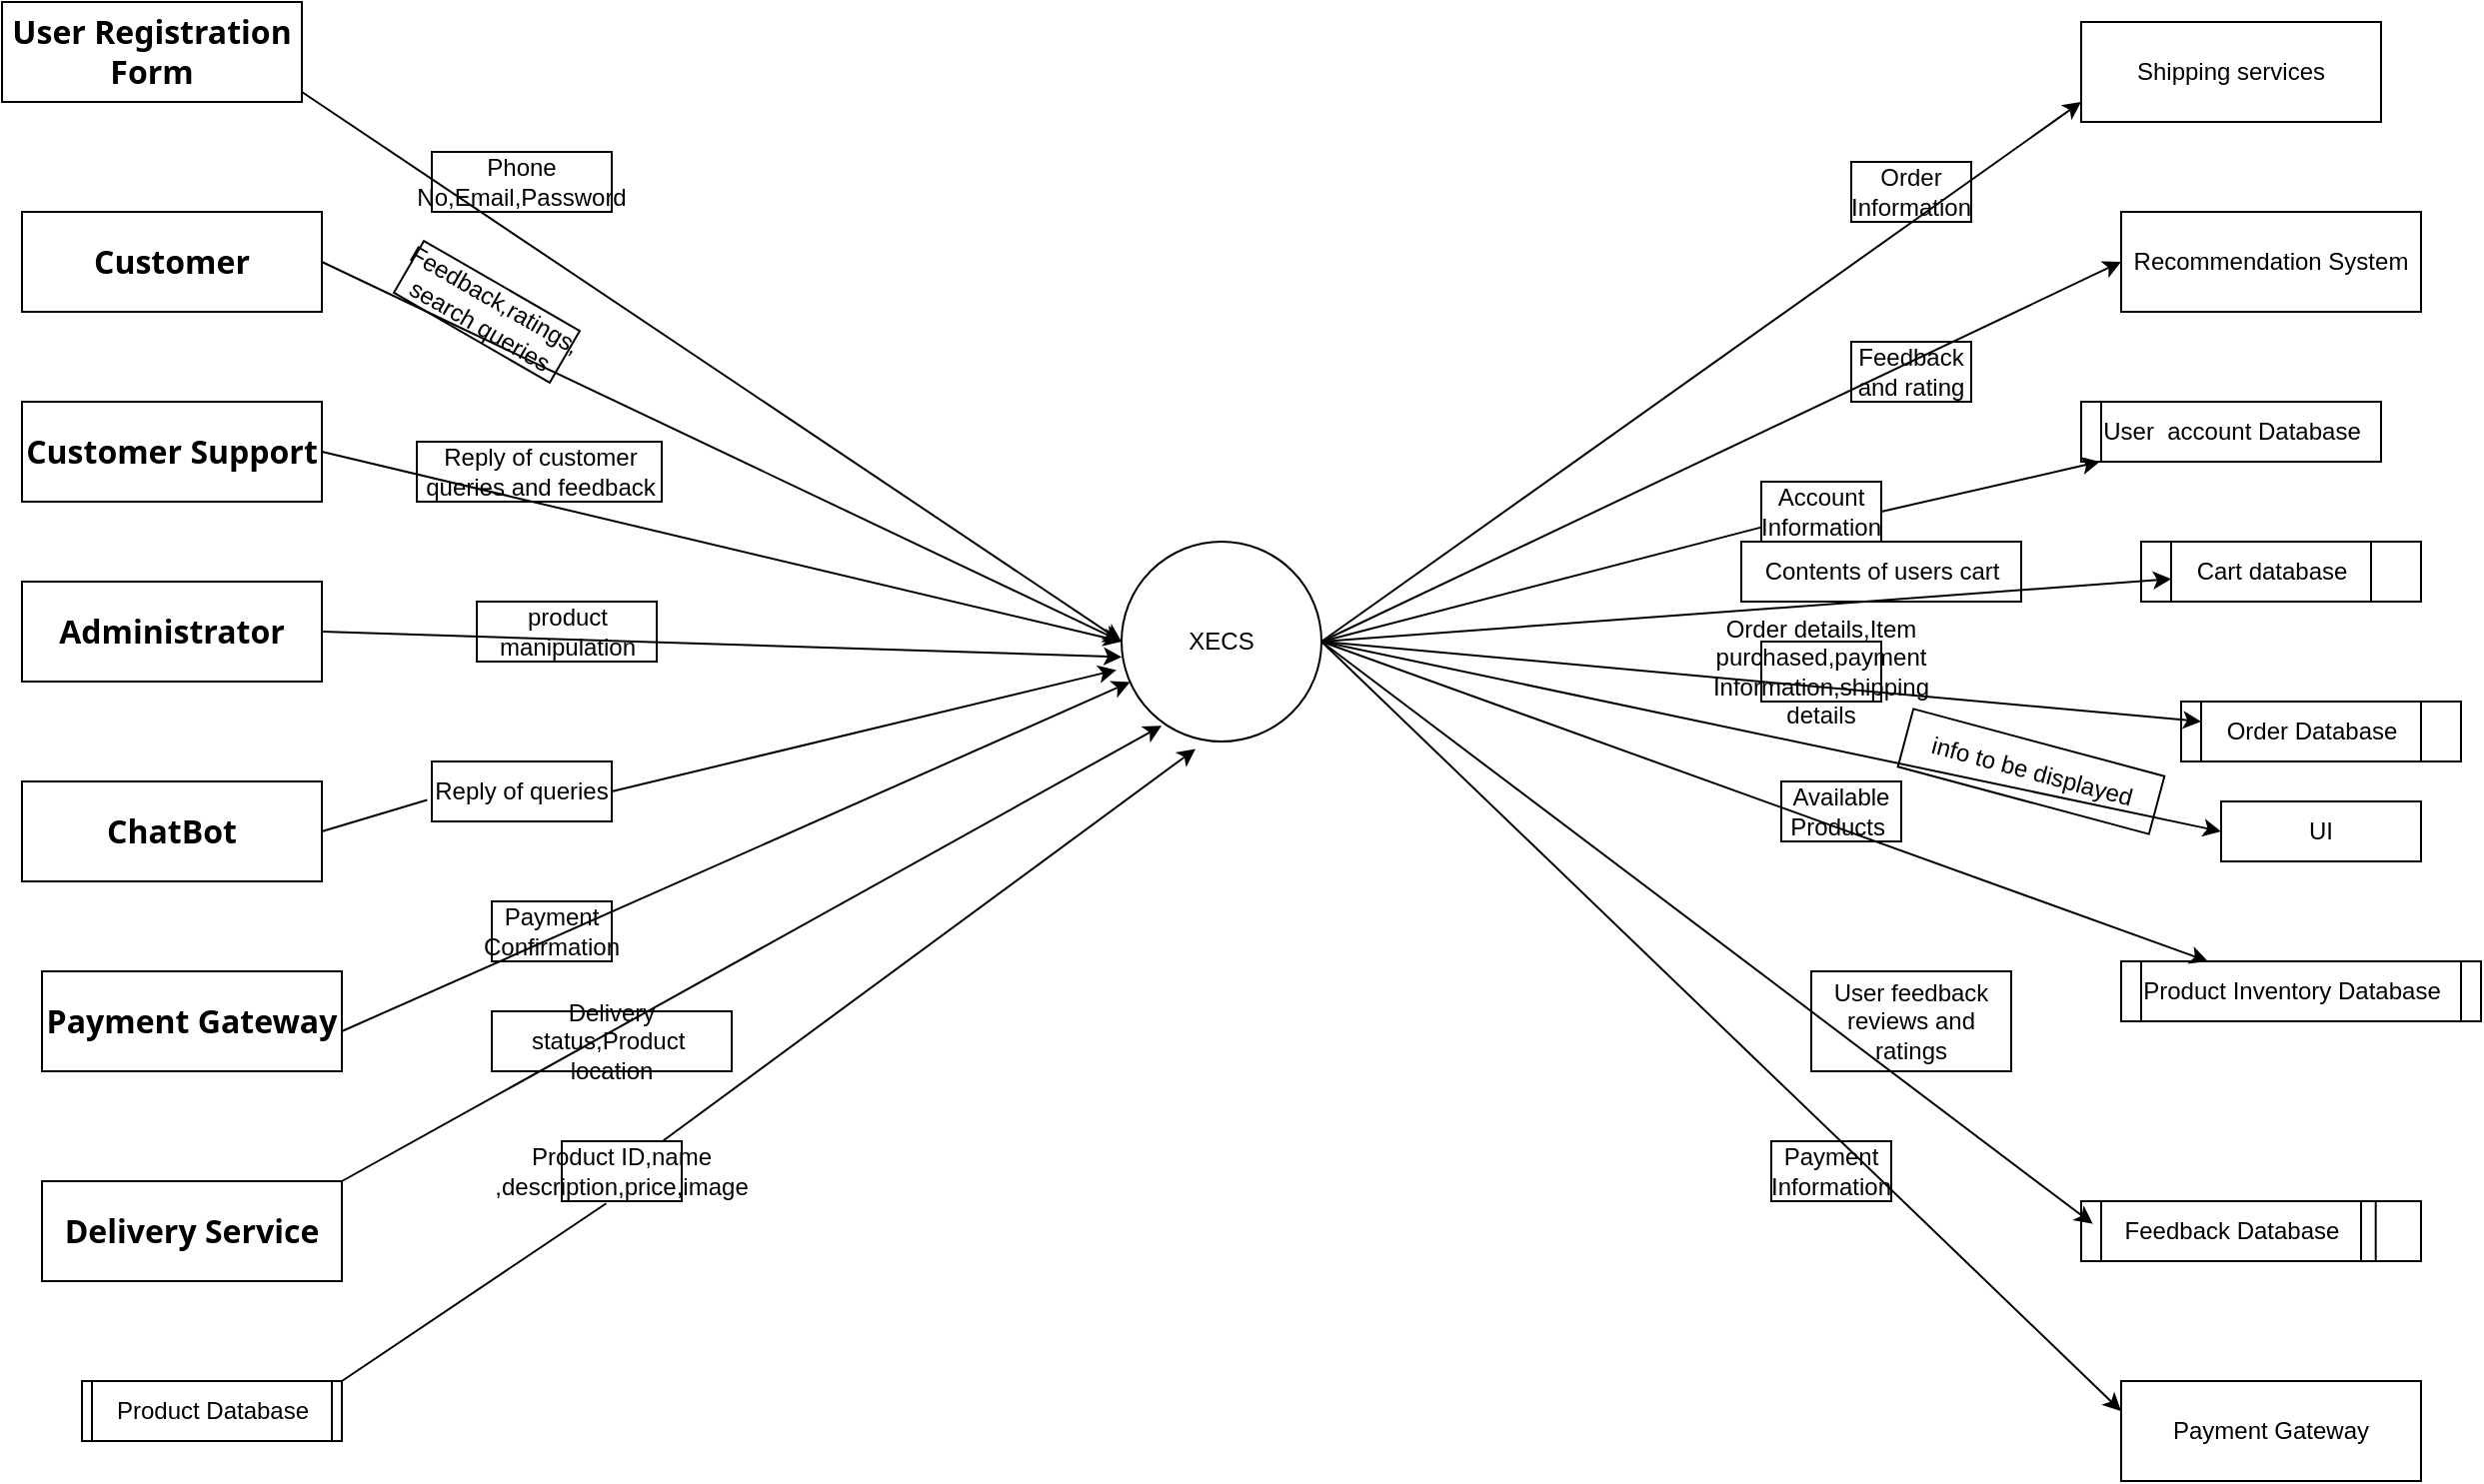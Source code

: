 <mxfile>
    <diagram id="4Gj0jDHSKyB4DavTNX2P" name="Page-1">
        <mxGraphModel dx="592" dy="470" grid="1" gridSize="10" guides="1" tooltips="1" connect="1" arrows="1" fold="1" page="1" pageScale="1" pageWidth="850" pageHeight="1100" background="#FFFFFF" math="0" shadow="0">
            <root>
                <mxCell id="0"/>
                <mxCell id="1" parent="0"/>
                <mxCell id="53" style="edgeStyle=none;html=1;exitX=1;exitY=0.5;exitDx=0;exitDy=0;entryX=0;entryY=0.5;entryDx=0;entryDy=0;fillColor=none;strokeColor=#000000;fontColor=#000000;labelBackgroundColor=none;" parent="1" target="47" edge="1">
                    <mxGeometry relative="1" as="geometry">
                        <mxPoint x="170" y="85" as="sourcePoint"/>
                    </mxGeometry>
                </mxCell>
                <mxCell id="67" style="edgeStyle=none;html=1;exitX=1;exitY=0.5;exitDx=0;exitDy=0;entryX=-0.026;entryY=0.642;entryDx=0;entryDy=0;entryPerimeter=0;startArrow=none;fillColor=none;strokeColor=#000000;fontColor=#000000;labelBackgroundColor=none;" parent="1" source="152" target="47" edge="1">
                    <mxGeometry relative="1" as="geometry">
                        <mxPoint x="180.0" y="455" as="sourcePoint"/>
                    </mxGeometry>
                </mxCell>
                <mxCell id="69" style="edgeStyle=none;html=1;exitX=1;exitY=0.5;exitDx=0;exitDy=0;fillColor=none;strokeColor=#000000;fontColor=#000000;labelBackgroundColor=none;" parent="1" target="47" edge="1">
                    <mxGeometry relative="1" as="geometry">
                        <mxPoint x="190" y="555" as="sourcePoint"/>
                    </mxGeometry>
                </mxCell>
                <mxCell id="59" style="edgeStyle=none;html=1;exitX=1;exitY=0.5;exitDx=0;exitDy=0;entryX=0;entryY=0.5;entryDx=0;entryDy=0;fillColor=none;strokeColor=#000000;fontColor=#000000;labelBackgroundColor=none;" parent="1" target="47" edge="1">
                    <mxGeometry relative="1" as="geometry">
                        <mxPoint x="180.0" y="265" as="sourcePoint"/>
                    </mxGeometry>
                </mxCell>
                <mxCell id="34" value="" style="group;fillColor=none;strokeColor=#000000;fontColor=#000000;labelBackgroundColor=none;" parent="1" vertex="1" connectable="0">
                    <mxGeometry x="60" y="730" width="130" height="30" as="geometry"/>
                </mxCell>
                <mxCell id="29" value="" style="endArrow=none;html=1;fillColor=none;strokeColor=#000000;fontColor=#000000;labelBackgroundColor=none;" parent="34" edge="1">
                    <mxGeometry width="50" height="50" relative="1" as="geometry">
                        <mxPoint as="sourcePoint"/>
                        <mxPoint x="130" as="targetPoint"/>
                    </mxGeometry>
                </mxCell>
                <mxCell id="30" value="Product Database" style="text;html=1;align=center;verticalAlign=middle;resizable=0;points=[];autosize=1;strokeColor=#000000;fillColor=none;fontColor=#000000;labelBackgroundColor=none;" parent="34" vertex="1">
                    <mxGeometry x="5" width="120" height="30" as="geometry"/>
                </mxCell>
                <mxCell id="32" value="" style="endArrow=none;html=1;fillColor=none;strokeColor=#000000;fontColor=#000000;labelBackgroundColor=none;" parent="34" edge="1">
                    <mxGeometry width="50" height="50" relative="1" as="geometry">
                        <mxPoint y="30" as="sourcePoint"/>
                        <mxPoint x="130" y="30" as="targetPoint"/>
                    </mxGeometry>
                </mxCell>
                <mxCell id="78" style="edgeStyle=none;html=1;exitX=1;exitY=0.5;exitDx=0;exitDy=0;entryX=0;entryY=0.5;entryDx=0;entryDy=0;fillColor=none;strokeColor=#000000;fontColor=#000000;labelBackgroundColor=none;" parent="1" source="47" edge="1">
                    <mxGeometry relative="1" as="geometry">
                        <mxPoint x="1060.0" y="90" as="targetPoint"/>
                    </mxGeometry>
                </mxCell>
                <mxCell id="101" style="edgeStyle=none;html=1;exitX=1;exitY=0.5;exitDx=0;exitDy=0;entryX=0;entryY=0.5;entryDx=0;entryDy=0;fillColor=none;strokeColor=#000000;fontColor=#000000;labelBackgroundColor=none;" parent="1" source="47" target="133" edge="1">
                    <mxGeometry relative="1" as="geometry">
                        <mxPoint x="1060" y="175" as="targetPoint"/>
                    </mxGeometry>
                </mxCell>
                <mxCell id="102" style="edgeStyle=none;html=1;exitX=1;exitY=0.5;exitDx=0;exitDy=0;startArrow=none;fillColor=none;strokeColor=#000000;fontColor=#000000;labelBackgroundColor=none;" parent="1" source="139" target="87" edge="1">
                    <mxGeometry relative="1" as="geometry"/>
                </mxCell>
                <mxCell id="103" style="edgeStyle=none;html=1;exitX=1;exitY=0.5;exitDx=0;exitDy=0;fillColor=none;strokeColor=#000000;fontColor=#000000;labelBackgroundColor=none;" parent="1" source="47" target="95" edge="1">
                    <mxGeometry relative="1" as="geometry"/>
                </mxCell>
                <mxCell id="104" style="edgeStyle=none;html=1;exitX=1;exitY=0.5;exitDx=0;exitDy=0;fillColor=none;strokeColor=#000000;fontColor=#000000;labelBackgroundColor=none;" parent="1" source="47" target="91" edge="1">
                    <mxGeometry relative="1" as="geometry"/>
                </mxCell>
                <mxCell id="105" style="edgeStyle=none;html=1;exitX=1;exitY=0.5;exitDx=0;exitDy=0;entryX=-0.032;entryY=0.379;entryDx=0;entryDy=0;entryPerimeter=0;fillColor=none;strokeColor=#000000;fontColor=#000000;labelBackgroundColor=none;" parent="1" source="47" target="99" edge="1">
                    <mxGeometry relative="1" as="geometry"/>
                </mxCell>
                <mxCell id="107" style="edgeStyle=none;html=1;exitX=1;exitY=0.5;exitDx=0;exitDy=0;entryX=0;entryY=0.5;entryDx=0;entryDy=0;fillColor=none;strokeColor=#000000;fontColor=#000000;labelBackgroundColor=none;" parent="1" source="47" edge="1">
                    <mxGeometry relative="1" as="geometry">
                        <mxPoint x="1080" y="745" as="targetPoint"/>
                    </mxGeometry>
                </mxCell>
                <mxCell id="176" style="edgeStyle=none;html=1;exitX=1;exitY=0.5;exitDx=0;exitDy=0;fillColor=none;strokeColor=#000000;fontColor=#000000;labelBackgroundColor=none;" parent="1" source="47" target="174" edge="1">
                    <mxGeometry relative="1" as="geometry"/>
                </mxCell>
                <mxCell id="180" style="edgeStyle=none;html=1;exitX=1;exitY=0.5;exitDx=0;exitDy=0;entryX=0;entryY=0.5;entryDx=0;entryDy=0;fillColor=none;strokeColor=#000000;fontColor=#000000;labelBackgroundColor=none;" parent="1" source="47" target="178" edge="1">
                    <mxGeometry relative="1" as="geometry"/>
                </mxCell>
                <mxCell id="47" value="XECS" style="ellipse;whiteSpace=wrap;html=1;aspect=fixed;rotation=0;fillColor=none;strokeColor=#000000;fontColor=#000000;labelBackgroundColor=none;" parent="1" vertex="1">
                    <mxGeometry x="580" y="310" width="100" height="100" as="geometry"/>
                </mxCell>
                <mxCell id="74" value="" style="endArrow=classic;html=1;entryX=0.37;entryY=1.037;entryDx=0;entryDy=0;entryPerimeter=0;startArrow=none;fillColor=none;strokeColor=#000000;fontColor=#000000;labelBackgroundColor=none;" parent="1" source="166" target="47" edge="1">
                    <mxGeometry width="50" height="50" relative="1" as="geometry">
                        <mxPoint x="190" y="730" as="sourcePoint"/>
                        <mxPoint x="240" y="680" as="targetPoint"/>
                    </mxGeometry>
                </mxCell>
                <mxCell id="85" value="" style="group;fillColor=none;strokeColor=#000000;fontColor=#000000;labelBackgroundColor=none;" parent="1" vertex="1" connectable="0">
                    <mxGeometry x="1070" y="240" width="140" height="30" as="geometry"/>
                </mxCell>
                <mxCell id="86" value="" style="endArrow=none;html=1;fillColor=none;strokeColor=#000000;fontColor=#000000;labelBackgroundColor=none;" parent="85" edge="1">
                    <mxGeometry width="50" height="50" relative="1" as="geometry">
                        <mxPoint as="sourcePoint"/>
                        <mxPoint x="130" as="targetPoint"/>
                    </mxGeometry>
                </mxCell>
                <mxCell id="87" value="&lt;span style=&quot;&quot;&gt;User&amp;nbsp; account Database&lt;/span&gt;" style="text;html=1;align=center;verticalAlign=middle;resizable=0;points=[];autosize=1;strokeColor=#000000;fillColor=none;fontColor=#000000;labelBackgroundColor=none;" parent="85" vertex="1">
                    <mxGeometry x="-10" width="150" height="30" as="geometry"/>
                </mxCell>
                <mxCell id="88" value="" style="endArrow=none;html=1;fillColor=none;strokeColor=#000000;fontColor=#000000;labelBackgroundColor=none;" parent="85" edge="1">
                    <mxGeometry width="50" height="50" relative="1" as="geometry">
                        <mxPoint y="30" as="sourcePoint"/>
                        <mxPoint x="130" y="30" as="targetPoint"/>
                    </mxGeometry>
                </mxCell>
                <mxCell id="89" value="" style="group;fillColor=none;strokeColor=#000000;fontColor=#000000;labelBackgroundColor=none;" parent="1" vertex="1" connectable="0">
                    <mxGeometry x="1090" y="520" width="170" height="30" as="geometry"/>
                </mxCell>
                <mxCell id="90" value="" style="endArrow=none;html=1;fillColor=none;strokeColor=#000000;fontColor=#000000;labelBackgroundColor=none;" parent="89" edge="1">
                    <mxGeometry width="50" height="50" relative="1" as="geometry">
                        <mxPoint as="sourcePoint"/>
                        <mxPoint x="147.333" as="targetPoint"/>
                    </mxGeometry>
                </mxCell>
                <mxCell id="91" value="&lt;span style=&quot;&quot;&gt;Product Inventory Database&lt;/span&gt;" style="text;html=1;align=center;verticalAlign=middle;resizable=0;points=[];autosize=1;strokeColor=#000000;fillColor=none;fontColor=#000000;labelBackgroundColor=none;" parent="89" vertex="1">
                    <mxGeometry x="-9.997" width="170" height="30" as="geometry"/>
                </mxCell>
                <mxCell id="92" value="" style="endArrow=none;html=1;fillColor=none;strokeColor=#000000;fontColor=#000000;labelBackgroundColor=none;" parent="89" edge="1">
                    <mxGeometry width="50" height="50" relative="1" as="geometry">
                        <mxPoint y="30" as="sourcePoint"/>
                        <mxPoint x="147.333" y="30" as="targetPoint"/>
                    </mxGeometry>
                </mxCell>
                <mxCell id="93" value="" style="group;fillColor=none;strokeColor=#000000;fontColor=#000000;labelBackgroundColor=none;" parent="1" vertex="1" connectable="0">
                    <mxGeometry x="1110" y="390" width="140" height="30" as="geometry"/>
                </mxCell>
                <mxCell id="94" value="" style="endArrow=none;html=1;fillColor=none;strokeColor=#000000;fontColor=#000000;labelBackgroundColor=none;" parent="93" edge="1">
                    <mxGeometry width="50" height="50" relative="1" as="geometry">
                        <mxPoint as="sourcePoint"/>
                        <mxPoint x="130" as="targetPoint"/>
                    </mxGeometry>
                </mxCell>
                <mxCell id="95" value="&lt;span style=&quot;&quot;&gt;Order Database&lt;/span&gt;" style="text;html=1;align=center;verticalAlign=middle;resizable=0;points=[];autosize=1;strokeColor=#000000;fillColor=none;fontColor=#000000;labelBackgroundColor=none;" parent="93" vertex="1">
                    <mxGeometry x="10" width="110" height="30" as="geometry"/>
                </mxCell>
                <mxCell id="96" value="" style="endArrow=none;html=1;fillColor=none;strokeColor=#000000;fontColor=#000000;labelBackgroundColor=none;" parent="93" edge="1">
                    <mxGeometry width="50" height="50" relative="1" as="geometry">
                        <mxPoint y="30" as="sourcePoint"/>
                        <mxPoint x="130" y="30" as="targetPoint"/>
                    </mxGeometry>
                </mxCell>
                <mxCell id="97" value="" style="group;fillColor=none;strokeColor=#000000;fontColor=#000000;labelBackgroundColor=none;" parent="1" vertex="1" connectable="0">
                    <mxGeometry x="1060" y="640" width="170" height="30" as="geometry"/>
                </mxCell>
                <mxCell id="171" value="" style="group;fillColor=none;strokeColor=#000000;fontColor=#000000;labelBackgroundColor=none;" parent="97" vertex="1" connectable="0">
                    <mxGeometry width="147.333" height="30" as="geometry"/>
                </mxCell>
                <mxCell id="98" value="" style="endArrow=none;html=1;fillColor=none;strokeColor=#000000;fontColor=#000000;labelBackgroundColor=none;" parent="171" edge="1">
                    <mxGeometry width="50" height="50" relative="1" as="geometry">
                        <mxPoint as="sourcePoint"/>
                        <mxPoint x="147.333" as="targetPoint"/>
                    </mxGeometry>
                </mxCell>
                <mxCell id="99" value="&lt;span style=&quot;&quot;&gt;Feedback Database&lt;/span&gt;" style="text;html=1;align=center;verticalAlign=middle;resizable=0;points=[];autosize=1;strokeColor=#000000;fillColor=none;fontColor=#000000;labelBackgroundColor=none;" parent="171" vertex="1">
                    <mxGeometry x="10.003" width="130" height="30" as="geometry"/>
                </mxCell>
                <mxCell id="100" value="" style="endArrow=none;html=1;fillColor=none;strokeColor=#000000;fontColor=#000000;labelBackgroundColor=none;" parent="171" edge="1">
                    <mxGeometry width="50" height="50" relative="1" as="geometry">
                        <mxPoint y="30" as="sourcePoint"/>
                        <mxPoint x="147.333" y="30" as="targetPoint"/>
                    </mxGeometry>
                </mxCell>
                <mxCell id="118" value="&lt;span style=&quot;font-family: Söhne, ui-sans-serif, system-ui, -apple-system, &amp;quot;Segoe UI&amp;quot;, Roboto, Ubuntu, Cantarell, &amp;quot;Noto Sans&amp;quot;, sans-serif, &amp;quot;Helvetica Neue&amp;quot;, Arial, &amp;quot;Apple Color Emoji&amp;quot;, &amp;quot;Segoe UI Emoji&amp;quot;, &amp;quot;Segoe UI Symbol&amp;quot;, &amp;quot;Noto Color Emoji&amp;quot;; font-size: 16px; font-weight: 600; text-align: left;&quot;&gt;User Registration Form&lt;/span&gt;" style="rounded=0;whiteSpace=wrap;html=1;fillColor=none;strokeColor=#000000;fontColor=#000000;labelBackgroundColor=none;" parent="1" vertex="1">
                    <mxGeometry x="20" y="40" width="150" height="50" as="geometry"/>
                </mxCell>
                <mxCell id="168" style="edgeStyle=none;html=1;exitX=1;exitY=0;exitDx=0;exitDy=0;entryX=0.201;entryY=0.921;entryDx=0;entryDy=0;entryPerimeter=0;fillColor=none;strokeColor=#000000;fontColor=#000000;labelBackgroundColor=none;" parent="1" source="121" target="47" edge="1">
                    <mxGeometry relative="1" as="geometry"/>
                </mxCell>
                <mxCell id="121" value="&lt;span style=&quot;font-family: Söhne, ui-sans-serif, system-ui, -apple-system, &amp;quot;Segoe UI&amp;quot;, Roboto, Ubuntu, Cantarell, &amp;quot;Noto Sans&amp;quot;, sans-serif, &amp;quot;Helvetica Neue&amp;quot;, Arial, &amp;quot;Apple Color Emoji&amp;quot;, &amp;quot;Segoe UI Emoji&amp;quot;, &amp;quot;Segoe UI Symbol&amp;quot;, &amp;quot;Noto Color Emoji&amp;quot;; font-size: 16px; font-weight: 600; text-align: left;&quot;&gt;Delivery Service&lt;/span&gt;" style="rounded=0;whiteSpace=wrap;html=1;fillColor=none;strokeColor=#000000;fontColor=#000000;labelBackgroundColor=none;" parent="1" vertex="1">
                    <mxGeometry x="40" y="630" width="150" height="50" as="geometry"/>
                </mxCell>
                <mxCell id="122" value="&lt;span style=&quot;font-family: Söhne, ui-sans-serif, system-ui, -apple-system, &amp;quot;Segoe UI&amp;quot;, Roboto, Ubuntu, Cantarell, &amp;quot;Noto Sans&amp;quot;, sans-serif, &amp;quot;Helvetica Neue&amp;quot;, Arial, &amp;quot;Apple Color Emoji&amp;quot;, &amp;quot;Segoe UI Emoji&amp;quot;, &amp;quot;Segoe UI Symbol&amp;quot;, &amp;quot;Noto Color Emoji&amp;quot;; font-size: 16px; font-weight: 600; text-align: left;&quot;&gt;Payment Gateway&lt;/span&gt;" style="rounded=0;whiteSpace=wrap;html=1;fillColor=none;strokeColor=#000000;fontColor=#000000;labelBackgroundColor=none;" parent="1" vertex="1">
                    <mxGeometry x="40" y="525" width="150" height="50" as="geometry"/>
                </mxCell>
                <mxCell id="123" value="&lt;span style=&quot;font-family: Söhne, ui-sans-serif, system-ui, -apple-system, &amp;quot;Segoe UI&amp;quot;, Roboto, Ubuntu, Cantarell, &amp;quot;Noto Sans&amp;quot;, sans-serif, &amp;quot;Helvetica Neue&amp;quot;, Arial, &amp;quot;Apple Color Emoji&amp;quot;, &amp;quot;Segoe UI Emoji&amp;quot;, &amp;quot;Segoe UI Symbol&amp;quot;, &amp;quot;Noto Color Emoji&amp;quot;; font-size: 16px; font-weight: 600; text-align: left;&quot;&gt;ChatBot&lt;/span&gt;" style="rounded=0;whiteSpace=wrap;html=1;fillColor=none;strokeColor=#000000;fontColor=#000000;labelBackgroundColor=none;" parent="1" vertex="1">
                    <mxGeometry x="30" y="430" width="150" height="50" as="geometry"/>
                </mxCell>
                <mxCell id="161" style="edgeStyle=none;html=1;exitX=1;exitY=0.5;exitDx=0;exitDy=0;entryX=0.001;entryY=0.577;entryDx=0;entryDy=0;entryPerimeter=0;fillColor=none;strokeColor=#000000;fontColor=#000000;labelBackgroundColor=none;" parent="1" source="124" target="47" edge="1">
                    <mxGeometry relative="1" as="geometry"/>
                </mxCell>
                <mxCell id="124" value="&lt;span style=&quot;font-family: Söhne, ui-sans-serif, system-ui, -apple-system, &amp;quot;Segoe UI&amp;quot;, Roboto, Ubuntu, Cantarell, &amp;quot;Noto Sans&amp;quot;, sans-serif, &amp;quot;Helvetica Neue&amp;quot;, Arial, &amp;quot;Apple Color Emoji&amp;quot;, &amp;quot;Segoe UI Emoji&amp;quot;, &amp;quot;Segoe UI Symbol&amp;quot;, &amp;quot;Noto Color Emoji&amp;quot;; font-size: 16px; font-weight: 600; text-align: left;&quot;&gt;Administrator&lt;/span&gt;" style="rounded=0;whiteSpace=wrap;html=1;fillColor=none;strokeColor=#000000;fontColor=#000000;labelBackgroundColor=none;" parent="1" vertex="1">
                    <mxGeometry x="30" y="330" width="150" height="50" as="geometry"/>
                </mxCell>
                <mxCell id="125" value="&lt;span style=&quot;font-family: Söhne, ui-sans-serif, system-ui, -apple-system, &amp;quot;Segoe UI&amp;quot;, Roboto, Ubuntu, Cantarell, &amp;quot;Noto Sans&amp;quot;, sans-serif, &amp;quot;Helvetica Neue&amp;quot;, Arial, &amp;quot;Apple Color Emoji&amp;quot;, &amp;quot;Segoe UI Emoji&amp;quot;, &amp;quot;Segoe UI Symbol&amp;quot;, &amp;quot;Noto Color Emoji&amp;quot;; font-size: 16px; font-weight: 600; text-align: left;&quot;&gt;Customer Support&lt;/span&gt;" style="rounded=0;whiteSpace=wrap;html=1;fillColor=none;strokeColor=#000000;fontColor=#000000;labelBackgroundColor=none;" parent="1" vertex="1">
                    <mxGeometry x="30" y="240" width="150" height="50" as="geometry"/>
                </mxCell>
                <mxCell id="157" style="edgeStyle=none;html=1;exitX=1;exitY=0.5;exitDx=0;exitDy=0;entryX=0;entryY=0.5;entryDx=0;entryDy=0;fillColor=none;strokeColor=#000000;fontColor=#000000;labelBackgroundColor=none;" parent="1" source="126" target="47" edge="1">
                    <mxGeometry relative="1" as="geometry"/>
                </mxCell>
                <mxCell id="126" value="&lt;span style=&quot;font-family: Söhne, ui-sans-serif, system-ui, -apple-system, &amp;quot;Segoe UI&amp;quot;, Roboto, Ubuntu, Cantarell, &amp;quot;Noto Sans&amp;quot;, sans-serif, &amp;quot;Helvetica Neue&amp;quot;, Arial, &amp;quot;Apple Color Emoji&amp;quot;, &amp;quot;Segoe UI Emoji&amp;quot;, &amp;quot;Segoe UI Symbol&amp;quot;, &amp;quot;Noto Color Emoji&amp;quot;; font-size: 16px; font-weight: 600; text-align: left;&quot;&gt;Customer&lt;/span&gt;" style="rounded=0;whiteSpace=wrap;html=1;fillColor=none;strokeColor=#000000;fontColor=#000000;labelBackgroundColor=none;" parent="1" vertex="1">
                    <mxGeometry x="30" y="145" width="150" height="50" as="geometry"/>
                </mxCell>
                <mxCell id="132" value="Payment Gateway" style="rounded=0;whiteSpace=wrap;html=1;fillColor=none;strokeColor=#000000;fontColor=#000000;labelBackgroundColor=none;" parent="1" vertex="1">
                    <mxGeometry x="1080" y="730" width="150" height="50" as="geometry"/>
                </mxCell>
                <mxCell id="133" value="Recommendation System" style="rounded=0;whiteSpace=wrap;html=1;fillColor=none;strokeColor=#000000;fontColor=#000000;labelBackgroundColor=none;" parent="1" vertex="1">
                    <mxGeometry x="1080" y="145" width="150" height="50" as="geometry"/>
                </mxCell>
                <mxCell id="134" value="Shipping services" style="rounded=0;whiteSpace=wrap;html=1;fillColor=none;strokeColor=#000000;fontColor=#000000;labelBackgroundColor=none;" parent="1" vertex="1">
                    <mxGeometry x="1060" y="50" width="150" height="50" as="geometry"/>
                </mxCell>
                <mxCell id="137" value="Order Information" style="text;html=1;strokeColor=#000000;fillColor=none;align=center;verticalAlign=middle;whiteSpace=wrap;rounded=0;fontColor=#000000;labelBackgroundColor=none;" parent="1" vertex="1">
                    <mxGeometry x="945" y="120" width="60" height="30" as="geometry"/>
                </mxCell>
                <mxCell id="138" value="Feedback and rating" style="text;html=1;strokeColor=#000000;fillColor=none;align=center;verticalAlign=middle;whiteSpace=wrap;rounded=0;fontColor=#000000;labelBackgroundColor=none;" parent="1" vertex="1">
                    <mxGeometry x="945" y="210" width="60" height="30" as="geometry"/>
                </mxCell>
                <mxCell id="140" value="Order details,Item purchased,payment Information,shipping details" style="text;html=1;strokeColor=#000000;fillColor=none;align=center;verticalAlign=middle;whiteSpace=wrap;rounded=0;fontColor=#000000;labelBackgroundColor=none;" parent="1" vertex="1">
                    <mxGeometry x="900" y="360" width="60" height="30" as="geometry"/>
                </mxCell>
                <mxCell id="141" value="Available Products&amp;nbsp;" style="text;html=1;strokeColor=#000000;fillColor=none;align=center;verticalAlign=middle;whiteSpace=wrap;rounded=0;fontColor=#000000;labelBackgroundColor=none;" parent="1" vertex="1">
                    <mxGeometry x="910" y="430" width="60" height="30" as="geometry"/>
                </mxCell>
                <mxCell id="142" value="User feedback reviews and ratings" style="text;html=1;strokeColor=#000000;fillColor=none;align=center;verticalAlign=middle;whiteSpace=wrap;rounded=0;fontColor=#000000;labelBackgroundColor=none;" parent="1" vertex="1">
                    <mxGeometry x="925" y="525" width="100" height="50" as="geometry"/>
                </mxCell>
                <mxCell id="143" value="&lt;span style=&quot;font-family: Helvetica; font-size: 12px; font-style: normal; font-variant-ligatures: normal; font-variant-caps: normal; font-weight: 400; letter-spacing: normal; orphans: 2; text-align: center; text-indent: 0px; text-transform: none; widows: 2; word-spacing: 0px; -webkit-text-stroke-width: 0px; text-decoration-thickness: initial; text-decoration-style: initial; text-decoration-color: initial; float: none; display: inline !important;&quot;&gt;Payment Information&lt;/span&gt;" style="text;html=1;strokeColor=#000000;fillColor=none;align=center;verticalAlign=middle;whiteSpace=wrap;rounded=0;fontColor=#000000;labelBackgroundColor=none;" parent="1" vertex="1">
                    <mxGeometry x="905" y="610" width="60" height="30" as="geometry"/>
                </mxCell>
                <mxCell id="149" value="" style="edgeStyle=none;html=1;exitX=1;exitY=0.5;exitDx=0;exitDy=0;endArrow=none;fillColor=none;strokeColor=#000000;fontColor=#000000;labelBackgroundColor=none;" parent="1" source="47" target="139" edge="1">
                    <mxGeometry relative="1" as="geometry">
                        <mxPoint x="680" y="360" as="sourcePoint"/>
                        <mxPoint x="1070" y="270" as="targetPoint"/>
                    </mxGeometry>
                </mxCell>
                <mxCell id="139" value="Account Information" style="text;html=1;strokeColor=#000000;fillColor=none;align=center;verticalAlign=middle;whiteSpace=wrap;rounded=0;fontColor=#000000;labelBackgroundColor=none;" parent="1" vertex="1">
                    <mxGeometry x="900" y="280" width="60" height="30" as="geometry"/>
                </mxCell>
                <mxCell id="153" value="product manipulation" style="text;html=1;strokeColor=#000000;fillColor=none;align=center;verticalAlign=middle;whiteSpace=wrap;rounded=0;fontColor=#000000;labelBackgroundColor=none;" parent="1" vertex="1">
                    <mxGeometry x="257.5" y="340" width="90" height="30" as="geometry"/>
                </mxCell>
                <mxCell id="154" value="Reply of customer queries and feedback" style="text;html=1;strokeColor=#000000;fillColor=none;align=center;verticalAlign=middle;whiteSpace=wrap;rounded=0;fontColor=#000000;labelBackgroundColor=none;" parent="1" vertex="1">
                    <mxGeometry x="227.5" y="260" width="122.5" height="30" as="geometry"/>
                </mxCell>
                <mxCell id="155" value="Feedback,ratings,&lt;br&gt;search queries" style="text;html=1;align=center;verticalAlign=middle;whiteSpace=wrap;rounded=0;rotation=30;fillColor=none;strokeColor=#000000;fontColor=#000000;labelBackgroundColor=none;" parent="1" vertex="1">
                    <mxGeometry x="217.5" y="180" width="90" height="30" as="geometry"/>
                </mxCell>
                <mxCell id="156" value="Phone No,Email,Password" style="text;html=1;strokeColor=#000000;fillColor=none;align=center;verticalAlign=middle;whiteSpace=wrap;rounded=0;fontColor=#000000;labelBackgroundColor=none;" parent="1" vertex="1">
                    <mxGeometry x="235" y="115" width="90" height="30" as="geometry"/>
                </mxCell>
                <mxCell id="162" value="" style="edgeStyle=none;html=1;exitX=1;exitY=0.5;exitDx=0;exitDy=0;entryX=-0.026;entryY=0.642;entryDx=0;entryDy=0;entryPerimeter=0;endArrow=none;fillColor=none;strokeColor=#000000;fontColor=#000000;labelBackgroundColor=none;" parent="1" target="152" edge="1">
                    <mxGeometry relative="1" as="geometry">
                        <mxPoint x="180.0" y="455" as="sourcePoint"/>
                        <mxPoint x="577.4" y="374.2" as="targetPoint"/>
                    </mxGeometry>
                </mxCell>
                <mxCell id="152" value="Reply of queries" style="text;html=1;strokeColor=#000000;fillColor=none;align=center;verticalAlign=middle;whiteSpace=wrap;rounded=0;fontColor=#000000;labelBackgroundColor=none;" parent="1" vertex="1">
                    <mxGeometry x="235" y="420" width="90" height="30" as="geometry"/>
                </mxCell>
                <mxCell id="164" value="Payment Confirmation" style="text;html=1;strokeColor=#000000;fillColor=none;align=center;verticalAlign=middle;whiteSpace=wrap;rounded=0;fontColor=#000000;labelBackgroundColor=none;" parent="1" vertex="1">
                    <mxGeometry x="265" y="490" width="60" height="30" as="geometry"/>
                </mxCell>
                <mxCell id="167" value="Delivery status,Product&amp;nbsp; location" style="text;html=1;strokeColor=#000000;fillColor=none;align=center;verticalAlign=middle;whiteSpace=wrap;rounded=0;fontColor=#000000;labelBackgroundColor=none;" parent="1" vertex="1">
                    <mxGeometry x="265" y="545" width="120" height="30" as="geometry"/>
                </mxCell>
                <mxCell id="170" value="" style="endArrow=none;html=1;entryX=0.37;entryY=1.037;entryDx=0;entryDy=0;entryPerimeter=0;fillColor=none;strokeColor=#000000;fontColor=#000000;labelBackgroundColor=none;" parent="1" target="166" edge="1">
                    <mxGeometry width="50" height="50" relative="1" as="geometry">
                        <mxPoint x="190" y="730" as="sourcePoint"/>
                        <mxPoint x="617" y="413.7" as="targetPoint"/>
                    </mxGeometry>
                </mxCell>
                <mxCell id="166" value="Product ID,name ,description,price,image" style="text;html=1;strokeColor=#000000;fillColor=none;align=center;verticalAlign=middle;whiteSpace=wrap;rounded=0;fontColor=#000000;labelBackgroundColor=none;" parent="1" vertex="1">
                    <mxGeometry x="300" y="610" width="60" height="30" as="geometry"/>
                </mxCell>
                <mxCell id="172" value="" style="group;fillColor=none;strokeColor=#000000;fontColor=#000000;labelBackgroundColor=none;" parent="1" vertex="1" connectable="0">
                    <mxGeometry x="1090" y="310" width="140" height="30" as="geometry"/>
                </mxCell>
                <mxCell id="173" value="" style="endArrow=none;html=1;fillColor=none;strokeColor=#000000;fontColor=#000000;labelBackgroundColor=none;" parent="172" edge="1">
                    <mxGeometry width="50" height="50" relative="1" as="geometry">
                        <mxPoint as="sourcePoint"/>
                        <mxPoint x="130" as="targetPoint"/>
                    </mxGeometry>
                </mxCell>
                <mxCell id="174" value="&lt;span style=&quot;&quot;&gt;Cart database&lt;/span&gt;" style="text;html=1;align=center;verticalAlign=middle;resizable=0;points=[];autosize=1;strokeColor=#000000;fillColor=none;fontColor=#000000;labelBackgroundColor=none;" parent="172" vertex="1">
                    <mxGeometry x="15" width="100" height="30" as="geometry"/>
                </mxCell>
                <mxCell id="175" value="" style="endArrow=none;html=1;fillColor=none;strokeColor=#000000;fontColor=#000000;labelBackgroundColor=none;" parent="172" edge="1">
                    <mxGeometry width="50" height="50" relative="1" as="geometry">
                        <mxPoint y="30" as="sourcePoint"/>
                        <mxPoint x="130" y="30" as="targetPoint"/>
                    </mxGeometry>
                </mxCell>
                <mxCell id="177" value="Contents of users cart" style="text;html=1;align=center;verticalAlign=middle;resizable=0;points=[];autosize=1;strokeColor=#000000;fillColor=none;rotation=0;fontColor=#000000;labelBackgroundColor=none;" parent="1" vertex="1">
                    <mxGeometry x="890" y="310" width="140" height="30" as="geometry"/>
                </mxCell>
                <mxCell id="178" value="UI" style="rounded=0;whiteSpace=wrap;html=1;fillColor=none;strokeColor=#000000;fontColor=#000000;labelBackgroundColor=none;" parent="1" vertex="1">
                    <mxGeometry x="1130" y="440" width="100" height="30" as="geometry"/>
                </mxCell>
                <mxCell id="181" value="info to be displayed" style="text;html=1;align=center;verticalAlign=middle;resizable=0;points=[];autosize=1;strokeColor=#000000;fillColor=none;rotation=15;fontColor=#000000;labelBackgroundColor=none;" parent="1" vertex="1">
                    <mxGeometry x="970" y="410" width="130" height="30" as="geometry"/>
                </mxCell>
            </root>
        </mxGraphModel>
    </diagram>
</mxfile>